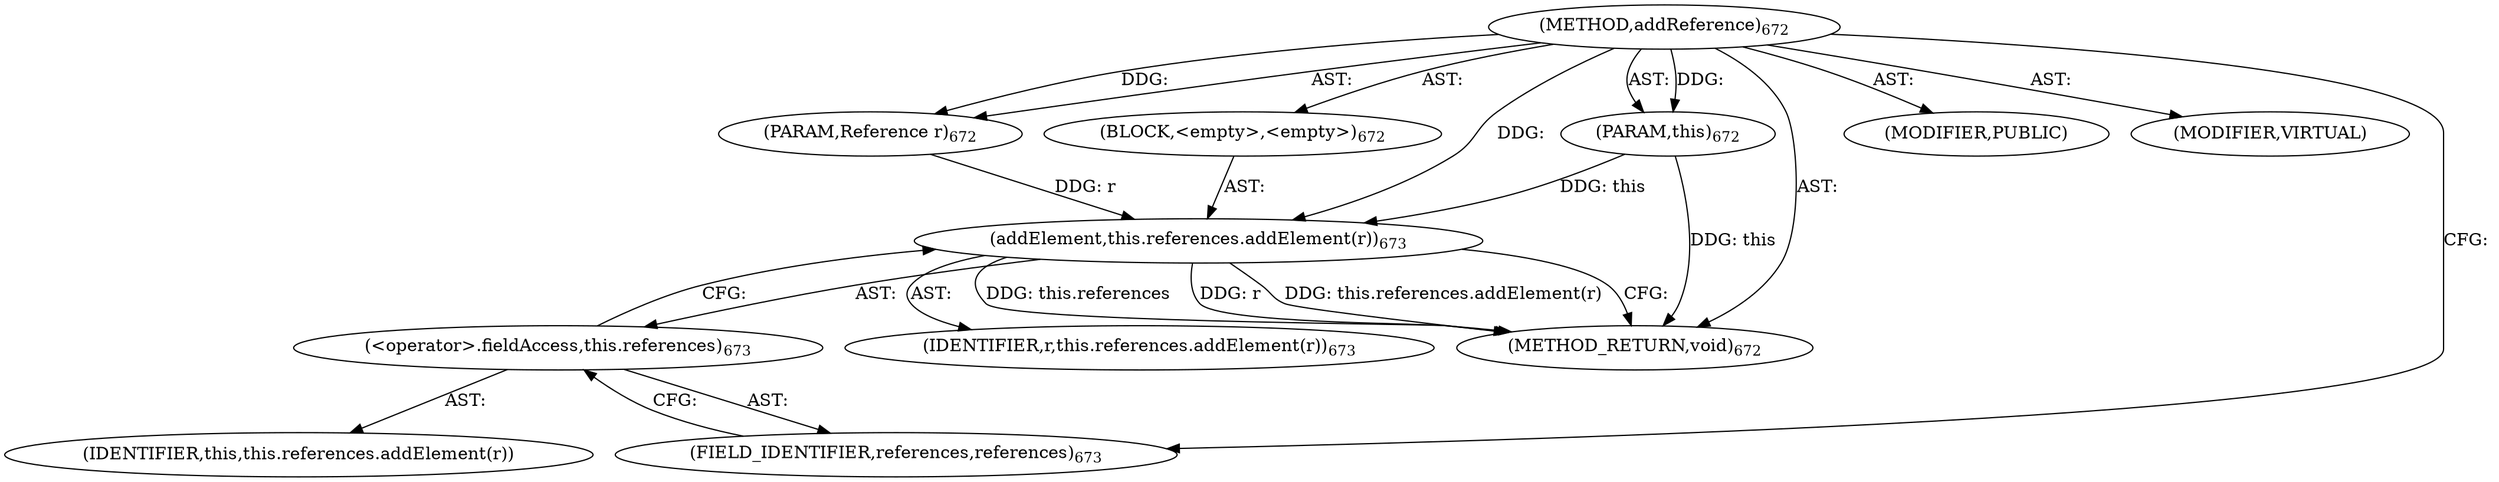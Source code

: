 digraph "addReference" {  
"111669149716" [label = <(METHOD,addReference)<SUB>672</SUB>> ]
"115964117030" [label = <(PARAM,this)<SUB>672</SUB>> ]
"115964117031" [label = <(PARAM,Reference r)<SUB>672</SUB>> ]
"25769803879" [label = <(BLOCK,&lt;empty&gt;,&lt;empty&gt;)<SUB>672</SUB>> ]
"30064771547" [label = <(addElement,this.references.addElement(r))<SUB>673</SUB>> ]
"30064771548" [label = <(&lt;operator&gt;.fieldAccess,this.references)<SUB>673</SUB>> ]
"68719477095" [label = <(IDENTIFIER,this,this.references.addElement(r))> ]
"55834574958" [label = <(FIELD_IDENTIFIER,references,references)<SUB>673</SUB>> ]
"68719477096" [label = <(IDENTIFIER,r,this.references.addElement(r))<SUB>673</SUB>> ]
"133143986227" [label = <(MODIFIER,PUBLIC)> ]
"133143986228" [label = <(MODIFIER,VIRTUAL)> ]
"128849018900" [label = <(METHOD_RETURN,void)<SUB>672</SUB>> ]
  "111669149716" -> "115964117030"  [ label = "AST: "] 
  "111669149716" -> "115964117031"  [ label = "AST: "] 
  "111669149716" -> "25769803879"  [ label = "AST: "] 
  "111669149716" -> "133143986227"  [ label = "AST: "] 
  "111669149716" -> "133143986228"  [ label = "AST: "] 
  "111669149716" -> "128849018900"  [ label = "AST: "] 
  "25769803879" -> "30064771547"  [ label = "AST: "] 
  "30064771547" -> "30064771548"  [ label = "AST: "] 
  "30064771547" -> "68719477096"  [ label = "AST: "] 
  "30064771548" -> "68719477095"  [ label = "AST: "] 
  "30064771548" -> "55834574958"  [ label = "AST: "] 
  "30064771547" -> "128849018900"  [ label = "CFG: "] 
  "30064771548" -> "30064771547"  [ label = "CFG: "] 
  "55834574958" -> "30064771548"  [ label = "CFG: "] 
  "111669149716" -> "55834574958"  [ label = "CFG: "] 
  "115964117030" -> "128849018900"  [ label = "DDG: this"] 
  "30064771547" -> "128849018900"  [ label = "DDG: this.references"] 
  "30064771547" -> "128849018900"  [ label = "DDG: r"] 
  "30064771547" -> "128849018900"  [ label = "DDG: this.references.addElement(r)"] 
  "111669149716" -> "115964117030"  [ label = "DDG: "] 
  "111669149716" -> "115964117031"  [ label = "DDG: "] 
  "115964117030" -> "30064771547"  [ label = "DDG: this"] 
  "115964117031" -> "30064771547"  [ label = "DDG: r"] 
  "111669149716" -> "30064771547"  [ label = "DDG: "] 
}
